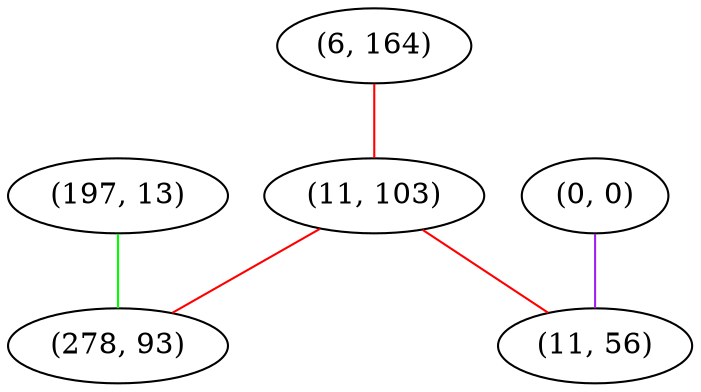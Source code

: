 graph "" {
"(6, 164)";
"(0, 0)";
"(11, 103)";
"(197, 13)";
"(278, 93)";
"(11, 56)";
"(6, 164)" -- "(11, 103)"  [color=red, key=0, weight=1];
"(0, 0)" -- "(11, 56)"  [color=purple, key=0, weight=4];
"(11, 103)" -- "(11, 56)"  [color=red, key=0, weight=1];
"(11, 103)" -- "(278, 93)"  [color=red, key=0, weight=1];
"(197, 13)" -- "(278, 93)"  [color=green, key=0, weight=2];
}

